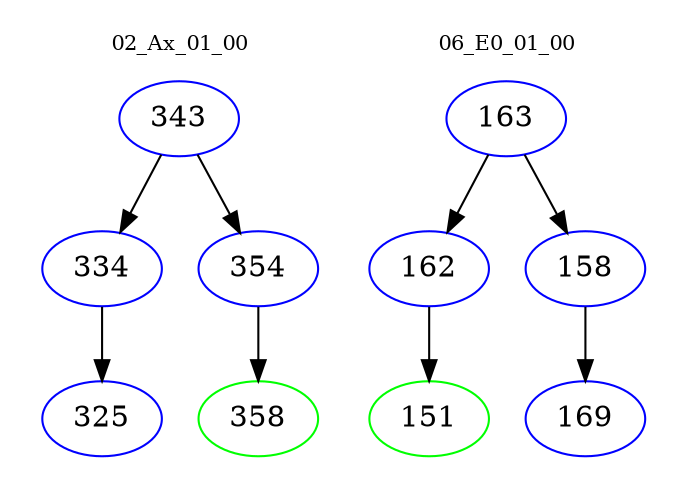 digraph{
subgraph cluster_0 {
color = white
label = "02_Ax_01_00";
fontsize=10;
T0_343 [label="343", color="blue"]
T0_343 -> T0_334 [color="black"]
T0_334 [label="334", color="blue"]
T0_334 -> T0_325 [color="black"]
T0_325 [label="325", color="blue"]
T0_343 -> T0_354 [color="black"]
T0_354 [label="354", color="blue"]
T0_354 -> T0_358 [color="black"]
T0_358 [label="358", color="green"]
}
subgraph cluster_1 {
color = white
label = "06_E0_01_00";
fontsize=10;
T1_163 [label="163", color="blue"]
T1_163 -> T1_162 [color="black"]
T1_162 [label="162", color="blue"]
T1_162 -> T1_151 [color="black"]
T1_151 [label="151", color="green"]
T1_163 -> T1_158 [color="black"]
T1_158 [label="158", color="blue"]
T1_158 -> T1_169 [color="black"]
T1_169 [label="169", color="blue"]
}
}
